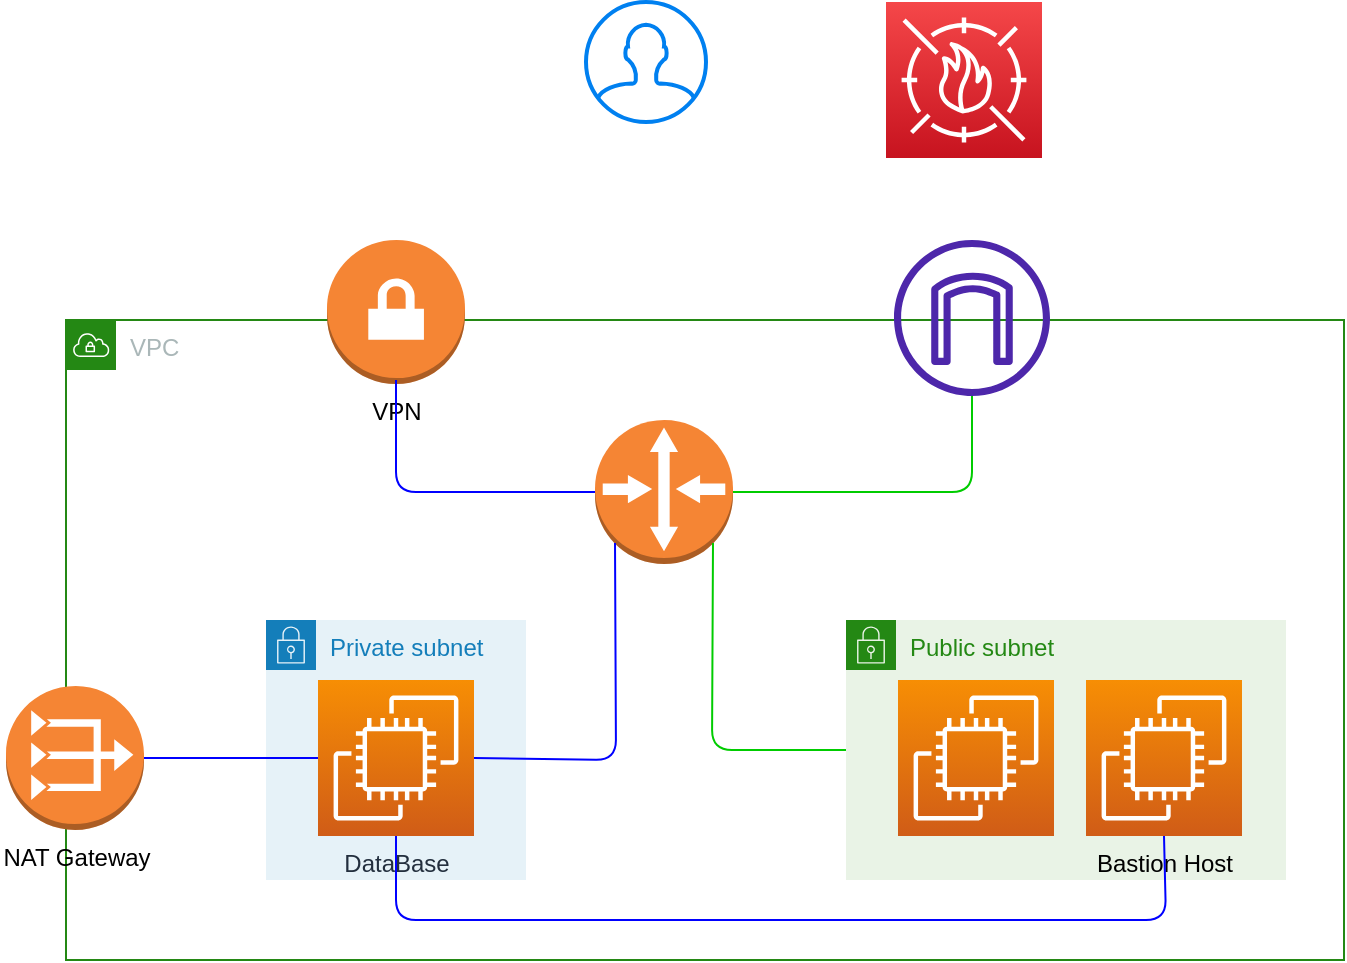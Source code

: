 <mxfile>
    <diagram id="0QXJSkSjEFzIsTT-JksS" name="페이지-1">
        <mxGraphModel dx="1153" dy="546" grid="1" gridSize="10" guides="1" tooltips="1" connect="1" arrows="1" fold="1" page="1" pageScale="1" pageWidth="827" pageHeight="1169" math="0" shadow="0">
            <root>
                <mxCell id="0"/>
                <mxCell id="1" parent="0"/>
                <mxCell id="2" value="VPC" style="points=[[0,0],[0.25,0],[0.5,0],[0.75,0],[1,0],[1,0.25],[1,0.5],[1,0.75],[1,1],[0.75,1],[0.5,1],[0.25,1],[0,1],[0,0.75],[0,0.5],[0,0.25]];outlineConnect=0;gradientColor=none;html=1;whiteSpace=wrap;fontSize=12;fontStyle=0;container=1;pointerEvents=0;collapsible=0;recursiveResize=0;shape=mxgraph.aws4.group;grIcon=mxgraph.aws4.group_vpc;strokeColor=#248814;fillColor=none;verticalAlign=top;align=left;spacingLeft=30;fontColor=#AAB7B8;dashed=0;" parent="1" vertex="1">
                    <mxGeometry x="70" y="240" width="639" height="320" as="geometry"/>
                </mxCell>
                <mxCell id="4" value="Public subnet" style="points=[[0,0],[0.25,0],[0.5,0],[0.75,0],[1,0],[1,0.25],[1,0.5],[1,0.75],[1,1],[0.75,1],[0.5,1],[0.25,1],[0,1],[0,0.75],[0,0.5],[0,0.25]];outlineConnect=0;gradientColor=none;html=1;whiteSpace=wrap;fontSize=12;fontStyle=0;container=1;pointerEvents=0;collapsible=0;recursiveResize=0;shape=mxgraph.aws4.group;grIcon=mxgraph.aws4.group_security_group;grStroke=0;strokeColor=#248814;fillColor=#E9F3E6;verticalAlign=top;align=left;spacingLeft=30;fontColor=#248814;dashed=0;" parent="2" vertex="1">
                    <mxGeometry x="390" y="150" width="220" height="130" as="geometry"/>
                </mxCell>
                <mxCell id="8" value="" style="sketch=0;points=[[0,0,0],[0.25,0,0],[0.5,0,0],[0.75,0,0],[1,0,0],[0,1,0],[0.25,1,0],[0.5,1,0],[0.75,1,0],[1,1,0],[0,0.25,0],[0,0.5,0],[0,0.75,0],[1,0.25,0],[1,0.5,0],[1,0.75,0]];outlineConnect=0;fontColor=#232F3E;gradientColor=#F78E04;gradientDirection=north;fillColor=#D05C17;strokeColor=#ffffff;dashed=0;verticalLabelPosition=bottom;verticalAlign=top;align=center;html=1;fontSize=12;fontStyle=0;aspect=fixed;shape=mxgraph.aws4.resourceIcon;resIcon=mxgraph.aws4.ec2;" parent="4" vertex="1">
                    <mxGeometry x="26" y="30" width="78" height="78" as="geometry"/>
                </mxCell>
                <mxCell id="26" value="&lt;font color=&quot;#000000&quot;&gt;Bastion Host&lt;/font&gt;" style="sketch=0;points=[[0,0,0],[0.25,0,0],[0.5,0,0],[0.75,0,0],[1,0,0],[0,1,0],[0.25,1,0],[0.5,1,0],[0.75,1,0],[1,1,0],[0,0.25,0],[0,0.5,0],[0,0.75,0],[1,0.25,0],[1,0.5,0],[1,0.75,0]];outlineConnect=0;fontColor=#232F3E;gradientColor=#F78E04;gradientDirection=north;fillColor=#D05C17;strokeColor=#ffffff;dashed=0;verticalLabelPosition=bottom;verticalAlign=top;align=center;html=1;fontSize=12;fontStyle=0;aspect=fixed;shape=mxgraph.aws4.resourceIcon;resIcon=mxgraph.aws4.ec2;" vertex="1" parent="4">
                    <mxGeometry x="120" y="30" width="78" height="78" as="geometry"/>
                </mxCell>
                <mxCell id="3" value="Private subnet" style="points=[[0,0],[0.25,0],[0.5,0],[0.75,0],[1,0],[1,0.25],[1,0.5],[1,0.75],[1,1],[0.75,1],[0.5,1],[0.25,1],[0,1],[0,0.75],[0,0.5],[0,0.25]];outlineConnect=0;gradientColor=none;html=1;whiteSpace=wrap;fontSize=12;fontStyle=0;container=1;pointerEvents=0;collapsible=0;recursiveResize=0;shape=mxgraph.aws4.group;grIcon=mxgraph.aws4.group_security_group;grStroke=0;strokeColor=#147EBA;fillColor=#E6F2F8;verticalAlign=top;align=left;spacingLeft=30;fontColor=#147EBA;dashed=0;" parent="2" vertex="1">
                    <mxGeometry x="100" y="150" width="130" height="130" as="geometry"/>
                </mxCell>
                <mxCell id="7" value="DataBase" style="sketch=0;points=[[0,0,0],[0.25,0,0],[0.5,0,0],[0.75,0,0],[1,0,0],[0,1,0],[0.25,1,0],[0.5,1,0],[0.75,1,0],[1,1,0],[0,0.25,0],[0,0.5,0],[0,0.75,0],[1,0.25,0],[1,0.5,0],[1,0.75,0]];outlineConnect=0;fontColor=#232F3E;gradientColor=#F78E04;gradientDirection=north;fillColor=#D05C17;strokeColor=#ffffff;dashed=0;verticalLabelPosition=bottom;verticalAlign=top;align=center;html=1;fontSize=12;fontStyle=0;aspect=fixed;shape=mxgraph.aws4.resourceIcon;resIcon=mxgraph.aws4.ec2;" parent="3" vertex="1">
                    <mxGeometry x="26" y="30" width="78" height="78" as="geometry"/>
                </mxCell>
                <mxCell id="6" value="&lt;font color=&quot;#ffffff&quot;&gt;인터넷 게이트웨이&lt;/font&gt;" style="sketch=0;outlineConnect=0;fontColor=#232F3E;gradientColor=none;fillColor=#4D27AA;strokeColor=none;dashed=0;verticalLabelPosition=bottom;verticalAlign=top;align=center;html=1;fontSize=12;fontStyle=0;aspect=fixed;pointerEvents=1;shape=mxgraph.aws4.internet_gateway;" parent="2" vertex="1">
                    <mxGeometry x="414" y="-40" width="78" height="78" as="geometry"/>
                </mxCell>
                <mxCell id="12" value="" style="outlineConnect=0;dashed=0;verticalLabelPosition=bottom;verticalAlign=top;align=center;html=1;shape=mxgraph.aws3.router;fillColor=#F58534;gradientColor=none;" parent="2" vertex="1">
                    <mxGeometry x="264.5" y="50" width="69" height="72" as="geometry"/>
                </mxCell>
                <mxCell id="11" value="" style="endArrow=none;html=1;exitX=1;exitY=0.5;exitDx=0;exitDy=0;exitPerimeter=0;strokeColor=#00CC00;" parent="2" source="12" target="6" edge="1">
                    <mxGeometry width="50" height="50" relative="1" as="geometry">
                        <mxPoint x="360" y="624" as="sourcePoint"/>
                        <mxPoint x="360" y="482" as="targetPoint"/>
                        <Array as="points">
                            <mxPoint x="453" y="86"/>
                        </Array>
                    </mxGeometry>
                </mxCell>
                <mxCell id="13" value="" style="endArrow=none;html=1;exitX=0.855;exitY=0.855;exitDx=0;exitDy=0;exitPerimeter=0;strokeColor=#00CC00;entryX=0;entryY=0.5;entryDx=0;entryDy=0;" parent="2" source="12" target="4" edge="1">
                    <mxGeometry width="50" height="50" relative="1" as="geometry">
                        <mxPoint x="343.5" y="96" as="sourcePoint"/>
                        <mxPoint x="463" y="47.999" as="targetPoint"/>
                        <Array as="points">
                            <mxPoint x="323" y="215"/>
                        </Array>
                    </mxGeometry>
                </mxCell>
                <mxCell id="14" value="" style="endArrow=none;html=1;entryX=1;entryY=0.5;entryDx=0;entryDy=0;entryPerimeter=0;strokeColor=#0000FF;exitX=0.145;exitY=0.855;exitDx=0;exitDy=0;exitPerimeter=0;" parent="2" source="12" target="7" edge="1">
                    <mxGeometry width="50" height="50" relative="1" as="geometry">
                        <mxPoint x="175" y="40" as="sourcePoint"/>
                        <mxPoint x="274.5" y="96" as="targetPoint"/>
                        <Array as="points">
                            <mxPoint x="275" y="220"/>
                        </Array>
                    </mxGeometry>
                </mxCell>
                <mxCell id="22" value="NAT Gateway" style="outlineConnect=0;dashed=0;verticalLabelPosition=bottom;verticalAlign=top;align=center;html=1;shape=mxgraph.aws3.vpc_nat_gateway;fillColor=#F58534;gradientColor=none;rotation=0;" parent="2" vertex="1">
                    <mxGeometry x="-30" y="183" width="69" height="72" as="geometry"/>
                </mxCell>
                <mxCell id="24" value="" style="endArrow=none;html=1;entryX=0;entryY=0.5;entryDx=0;entryDy=0;strokeColor=#0000FF;entryPerimeter=0;" parent="2" source="22" target="7" edge="1">
                    <mxGeometry x="0.02" width="50" height="50" relative="1" as="geometry">
                        <mxPoint x="40" y="230" as="sourcePoint"/>
                        <mxPoint x="90" y="235" as="targetPoint"/>
                        <Array as="points"/>
                        <mxPoint as="offset"/>
                    </mxGeometry>
                </mxCell>
                <mxCell id="27" value="" style="endArrow=none;html=1;entryX=0.5;entryY=1;entryDx=0;entryDy=0;entryPerimeter=0;strokeColor=#0000FF;exitX=0.5;exitY=1;exitDx=0;exitDy=0;exitPerimeter=0;" edge="1" parent="2" source="26" target="7">
                    <mxGeometry width="50" height="50" relative="1" as="geometry">
                        <mxPoint x="284.505" y="121.56" as="sourcePoint"/>
                        <mxPoint x="214" y="239" as="targetPoint"/>
                        <Array as="points">
                            <mxPoint x="550" y="300"/>
                            <mxPoint x="340" y="300"/>
                            <mxPoint x="165" y="300"/>
                        </Array>
                    </mxGeometry>
                </mxCell>
                <mxCell id="9" value="VPN" style="outlineConnect=0;dashed=0;verticalLabelPosition=bottom;verticalAlign=top;align=center;html=1;shape=mxgraph.aws3.vpn_gateway;fillColor=#F58534;gradientColor=none;" parent="1" vertex="1">
                    <mxGeometry x="200.5" y="200" width="69" height="72" as="geometry"/>
                </mxCell>
                <mxCell id="10" value="" style="endArrow=none;html=1;entryX=0;entryY=0.5;entryDx=0;entryDy=0;entryPerimeter=0;strokeColor=#0000FF;" parent="1" target="12" edge="1">
                    <mxGeometry width="50" height="50" relative="1" as="geometry">
                        <mxPoint x="235" y="270" as="sourcePoint"/>
                        <mxPoint x="350" y="560" as="targetPoint"/>
                        <Array as="points">
                            <mxPoint x="235" y="326"/>
                        </Array>
                    </mxGeometry>
                </mxCell>
                <mxCell id="16" value="" style="html=1;verticalLabelPosition=bottom;align=center;labelBackgroundColor=#ffffff;verticalAlign=top;strokeWidth=2;strokeColor=#0080F0;shadow=0;dashed=0;shape=mxgraph.ios7.icons.user;" parent="1" vertex="1">
                    <mxGeometry x="330" y="81" width="60" height="60" as="geometry"/>
                </mxCell>
                <mxCell id="17" value="" style="sketch=0;points=[[0,0,0],[0.25,0,0],[0.5,0,0],[0.75,0,0],[1,0,0],[0,1,0],[0.25,1,0],[0.5,1,0],[0.75,1,0],[1,1,0],[0,0.25,0],[0,0.5,0],[0,0.75,0],[1,0.25,0],[1,0.5,0],[1,0.75,0]];outlineConnect=0;fontColor=#232F3E;gradientColor=#F54749;gradientDirection=north;fillColor=#C7131F;strokeColor=#ffffff;dashed=0;verticalLabelPosition=bottom;verticalAlign=top;align=center;html=1;fontSize=12;fontStyle=0;aspect=fixed;shape=mxgraph.aws4.resourceIcon;resIcon=mxgraph.aws4.waf;" parent="1" vertex="1">
                    <mxGeometry x="480" y="81" width="78" height="78" as="geometry"/>
                </mxCell>
            </root>
        </mxGraphModel>
    </diagram>
</mxfile>